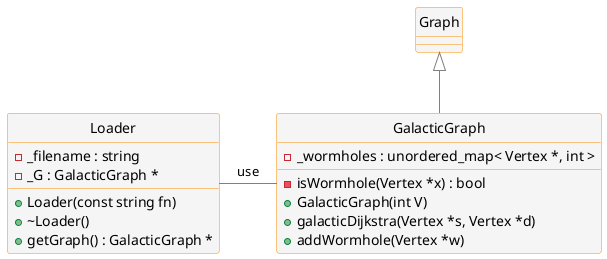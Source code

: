 @startuml galacticgraph.puml

skinparam class {
	BackgroundColor WhiteSmoke
	ArrowColor Grey
	BorderColor DarkOrange
}
hide class circle

class GalacticGraph {
  -  _wormholes : unordered_map< Vertex *, int >
  - isWormhole(Vertex *x) : bool
    
  + GalacticGraph(int V)
  + galacticDijkstra(Vertex *s, Vertex *d)
  + addWormhole(Vertex *w)
}

class Loader {
  - _filename : string
  - _G : GalacticGraph *
  
  +Loader(const string fn)
  +~Loader()
  +getGraph() : GalacticGraph *
}

Graph <|-- GalacticGraph

Loader -right- GalacticGraph : use

@enduml